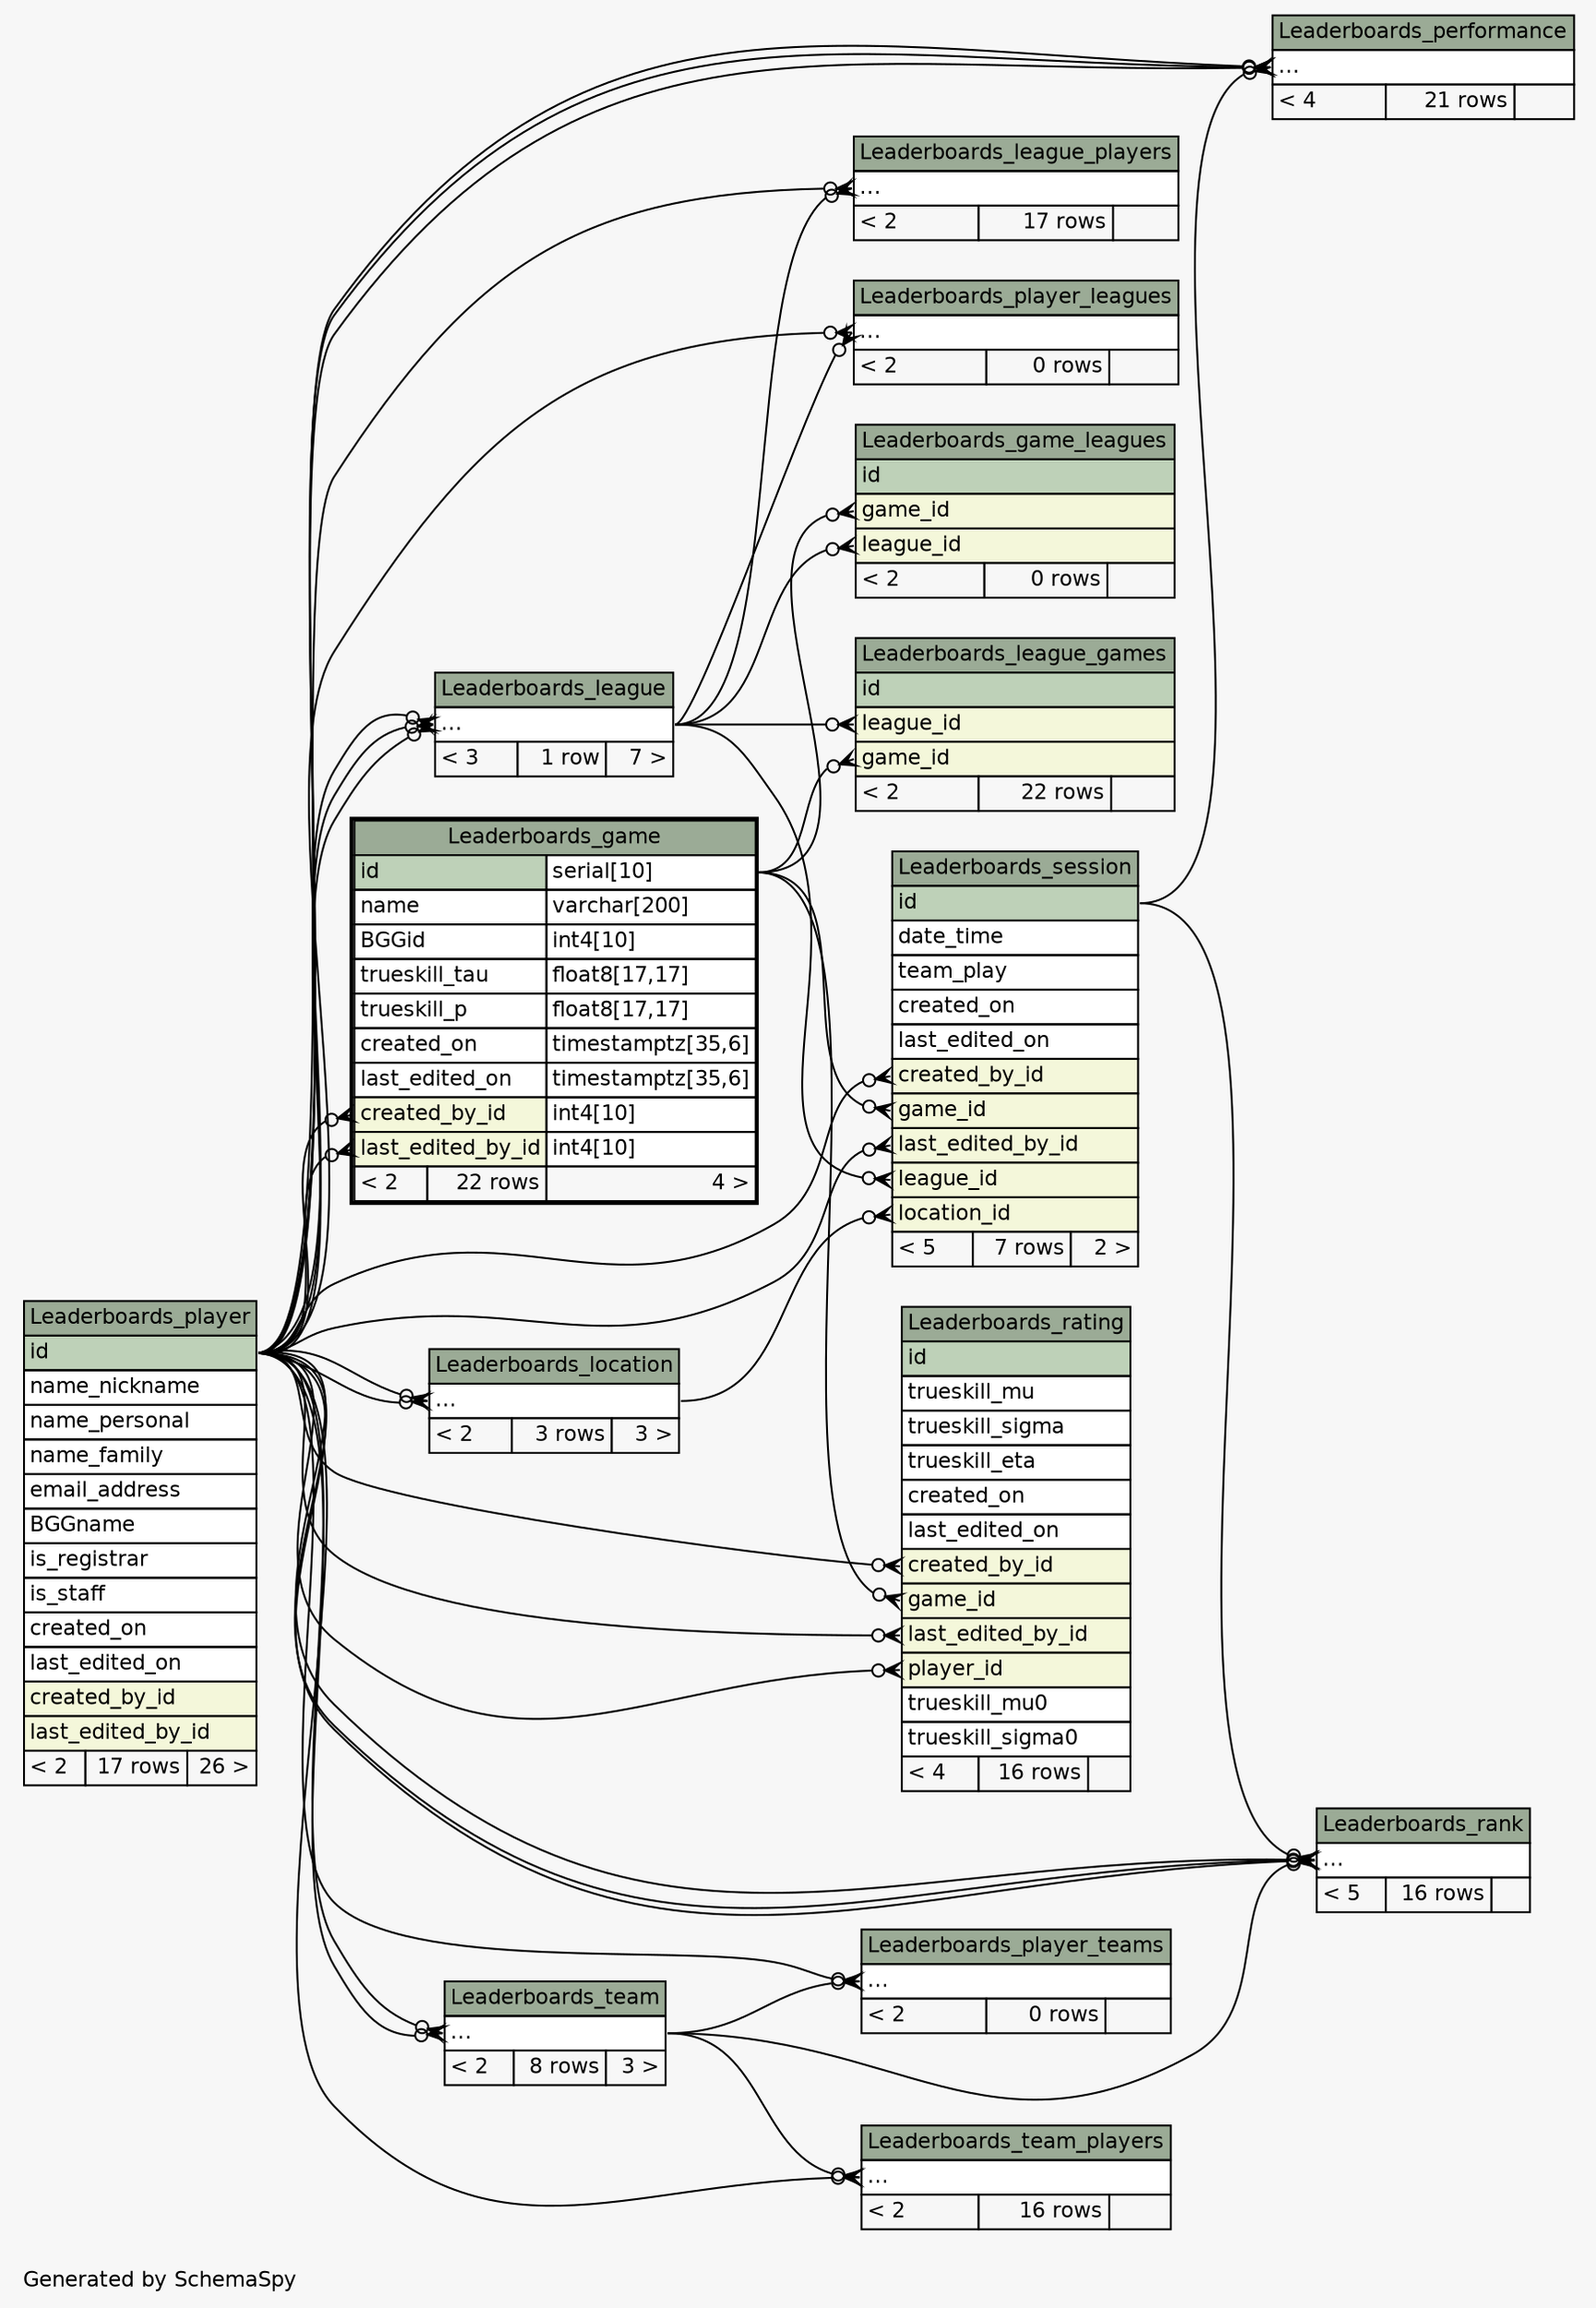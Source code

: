 // dot 2.38.0 on Linux 4.4.0-38-generic
// SchemaSpy rev 590
digraph "twoDegreesRelationshipsDiagram" {
  graph [
    rankdir="RL"
    bgcolor="#f7f7f7"
    label="\nGenerated by SchemaSpy"
    labeljust="l"
    nodesep="0.18"
    ranksep="0.46"
    fontname="Helvetica"
    fontsize="11"
  ];
  node [
    fontname="Helvetica"
    fontsize="11"
    shape="plaintext"
  ];
  edge [
    arrowsize="0.8"
  ];
  "Leaderboards_game":"created_by_id":w -> "Leaderboards_player":"id":e [arrowhead=none dir=back arrowtail=crowodot];
  "Leaderboards_game":"last_edited_by_id":w -> "Leaderboards_player":"id":e [arrowhead=none dir=back arrowtail=crowodot];
  "Leaderboards_game_leagues":"game_id":w -> "Leaderboards_game":"id.type":e [arrowhead=none dir=back arrowtail=crowodot];
  "Leaderboards_game_leagues":"league_id":w -> "Leaderboards_league":"elipses":e [arrowhead=none dir=back arrowtail=crowodot];
  "Leaderboards_league":"elipses":w -> "Leaderboards_player":"id":e [arrowhead=none dir=back arrowtail=crowodot];
  "Leaderboards_league":"elipses":w -> "Leaderboards_player":"id":e [arrowhead=none dir=back arrowtail=crowodot];
  "Leaderboards_league":"elipses":w -> "Leaderboards_player":"id":e [arrowhead=none dir=back arrowtail=crowodot];
  "Leaderboards_league_games":"game_id":w -> "Leaderboards_game":"id.type":e [arrowhead=none dir=back arrowtail=crowodot];
  "Leaderboards_league_games":"league_id":w -> "Leaderboards_league":"elipses":e [arrowhead=none dir=back arrowtail=crowodot];
  "Leaderboards_league_players":"elipses":w -> "Leaderboards_league":"elipses":e [arrowhead=none dir=back arrowtail=crowodot];
  "Leaderboards_league_players":"elipses":w -> "Leaderboards_player":"id":e [arrowhead=none dir=back arrowtail=crowodot];
  "Leaderboards_location":"elipses":w -> "Leaderboards_player":"id":e [arrowhead=none dir=back arrowtail=crowodot];
  "Leaderboards_location":"elipses":w -> "Leaderboards_player":"id":e [arrowhead=none dir=back arrowtail=crowodot];
  "Leaderboards_performance":"elipses":w -> "Leaderboards_player":"id":e [arrowhead=none dir=back arrowtail=crowodot];
  "Leaderboards_performance":"elipses":w -> "Leaderboards_player":"id":e [arrowhead=none dir=back arrowtail=crowodot];
  "Leaderboards_performance":"elipses":w -> "Leaderboards_player":"id":e [arrowhead=none dir=back arrowtail=crowodot];
  "Leaderboards_performance":"elipses":w -> "Leaderboards_session":"id":e [arrowhead=none dir=back arrowtail=crowodot];
  "Leaderboards_player_leagues":"elipses":w -> "Leaderboards_league":"elipses":e [arrowhead=none dir=back arrowtail=crowodot];
  "Leaderboards_player_leagues":"elipses":w -> "Leaderboards_player":"id":e [arrowhead=none dir=back arrowtail=crowodot];
  "Leaderboards_player_teams":"elipses":w -> "Leaderboards_player":"id":e [arrowhead=none dir=back arrowtail=crowodot];
  "Leaderboards_player_teams":"elipses":w -> "Leaderboards_team":"elipses":e [arrowhead=none dir=back arrowtail=crowodot];
  "Leaderboards_rank":"elipses":w -> "Leaderboards_player":"id":e [arrowhead=none dir=back arrowtail=crowodot];
  "Leaderboards_rank":"elipses":w -> "Leaderboards_player":"id":e [arrowhead=none dir=back arrowtail=crowodot];
  "Leaderboards_rank":"elipses":w -> "Leaderboards_player":"id":e [arrowhead=none dir=back arrowtail=crowodot];
  "Leaderboards_rank":"elipses":w -> "Leaderboards_session":"id":e [arrowhead=none dir=back arrowtail=crowodot];
  "Leaderboards_rank":"elipses":w -> "Leaderboards_team":"elipses":e [arrowhead=none dir=back arrowtail=crowodot];
  "Leaderboards_rating":"created_by_id":w -> "Leaderboards_player":"id":e [arrowhead=none dir=back arrowtail=crowodot];
  "Leaderboards_rating":"game_id":w -> "Leaderboards_game":"id.type":e [arrowhead=none dir=back arrowtail=crowodot];
  "Leaderboards_rating":"last_edited_by_id":w -> "Leaderboards_player":"id":e [arrowhead=none dir=back arrowtail=crowodot];
  "Leaderboards_rating":"player_id":w -> "Leaderboards_player":"id":e [arrowhead=none dir=back arrowtail=crowodot];
  "Leaderboards_session":"created_by_id":w -> "Leaderboards_player":"id":e [arrowhead=none dir=back arrowtail=crowodot];
  "Leaderboards_session":"game_id":w -> "Leaderboards_game":"id.type":e [arrowhead=none dir=back arrowtail=crowodot];
  "Leaderboards_session":"last_edited_by_id":w -> "Leaderboards_player":"id":e [arrowhead=none dir=back arrowtail=crowodot];
  "Leaderboards_session":"league_id":w -> "Leaderboards_league":"elipses":e [arrowhead=none dir=back arrowtail=crowodot];
  "Leaderboards_session":"location_id":w -> "Leaderboards_location":"elipses":e [arrowhead=none dir=back arrowtail=crowodot];
  "Leaderboards_team":"elipses":w -> "Leaderboards_player":"id":e [arrowhead=none dir=back arrowtail=crowodot];
  "Leaderboards_team":"elipses":w -> "Leaderboards_player":"id":e [arrowhead=none dir=back arrowtail=crowodot];
  "Leaderboards_team_players":"elipses":w -> "Leaderboards_player":"id":e [arrowhead=none dir=back arrowtail=crowodot];
  "Leaderboards_team_players":"elipses":w -> "Leaderboards_team":"elipses":e [arrowhead=none dir=back arrowtail=crowodot];
  "Leaderboards_game" [
    label=<
    <TABLE BORDER="2" CELLBORDER="1" CELLSPACING="0" BGCOLOR="#ffffff">
      <TR><TD COLSPAN="3" BGCOLOR="#9bab96" ALIGN="CENTER">Leaderboards_game</TD></TR>
      <TR><TD PORT="id" COLSPAN="2" BGCOLOR="#bed1b8" ALIGN="LEFT">id</TD><TD PORT="id.type" ALIGN="LEFT">serial[10]</TD></TR>
      <TR><TD PORT="name" COLSPAN="2" ALIGN="LEFT">name</TD><TD PORT="name.type" ALIGN="LEFT">varchar[200]</TD></TR>
      <TR><TD PORT="BGGid" COLSPAN="2" ALIGN="LEFT">BGGid</TD><TD PORT="BGGid.type" ALIGN="LEFT">int4[10]</TD></TR>
      <TR><TD PORT="trueskill_tau" COLSPAN="2" ALIGN="LEFT">trueskill_tau</TD><TD PORT="trueskill_tau.type" ALIGN="LEFT">float8[17,17]</TD></TR>
      <TR><TD PORT="trueskill_p" COLSPAN="2" ALIGN="LEFT">trueskill_p</TD><TD PORT="trueskill_p.type" ALIGN="LEFT">float8[17,17]</TD></TR>
      <TR><TD PORT="created_on" COLSPAN="2" ALIGN="LEFT">created_on</TD><TD PORT="created_on.type" ALIGN="LEFT">timestamptz[35,6]</TD></TR>
      <TR><TD PORT="last_edited_on" COLSPAN="2" ALIGN="LEFT">last_edited_on</TD><TD PORT="last_edited_on.type" ALIGN="LEFT">timestamptz[35,6]</TD></TR>
      <TR><TD PORT="created_by_id" COLSPAN="2" BGCOLOR="#f4f7da" ALIGN="LEFT">created_by_id</TD><TD PORT="created_by_id.type" ALIGN="LEFT">int4[10]</TD></TR>
      <TR><TD PORT="last_edited_by_id" COLSPAN="2" BGCOLOR="#f4f7da" ALIGN="LEFT">last_edited_by_id</TD><TD PORT="last_edited_by_id.type" ALIGN="LEFT">int4[10]</TD></TR>
      <TR><TD ALIGN="LEFT" BGCOLOR="#f7f7f7">&lt; 2</TD><TD ALIGN="RIGHT" BGCOLOR="#f7f7f7">22 rows</TD><TD ALIGN="RIGHT" BGCOLOR="#f7f7f7">4 &gt;</TD></TR>
    </TABLE>>
    URL="Leaderboards_game.html"
    tooltip="Leaderboards_game"
  ];
  "Leaderboards_game_leagues" [
    label=<
    <TABLE BORDER="0" CELLBORDER="1" CELLSPACING="0" BGCOLOR="#ffffff">
      <TR><TD COLSPAN="3" BGCOLOR="#9bab96" ALIGN="CENTER">Leaderboards_game_leagues</TD></TR>
      <TR><TD PORT="id" COLSPAN="3" BGCOLOR="#bed1b8" ALIGN="LEFT">id</TD></TR>
      <TR><TD PORT="game_id" COLSPAN="3" BGCOLOR="#f4f7da" ALIGN="LEFT">game_id</TD></TR>
      <TR><TD PORT="league_id" COLSPAN="3" BGCOLOR="#f4f7da" ALIGN="LEFT">league_id</TD></TR>
      <TR><TD ALIGN="LEFT" BGCOLOR="#f7f7f7">&lt; 2</TD><TD ALIGN="RIGHT" BGCOLOR="#f7f7f7">0 rows</TD><TD ALIGN="RIGHT" BGCOLOR="#f7f7f7">  </TD></TR>
    </TABLE>>
    URL="Leaderboards_game_leagues.html"
    tooltip="Leaderboards_game_leagues"
  ];
  "Leaderboards_league" [
    label=<
    <TABLE BORDER="0" CELLBORDER="1" CELLSPACING="0" BGCOLOR="#ffffff">
      <TR><TD COLSPAN="3" BGCOLOR="#9bab96" ALIGN="CENTER">Leaderboards_league</TD></TR>
      <TR><TD PORT="elipses" COLSPAN="3" ALIGN="LEFT">...</TD></TR>
      <TR><TD ALIGN="LEFT" BGCOLOR="#f7f7f7">&lt; 3</TD><TD ALIGN="RIGHT" BGCOLOR="#f7f7f7">1 row</TD><TD ALIGN="RIGHT" BGCOLOR="#f7f7f7">7 &gt;</TD></TR>
    </TABLE>>
    URL="Leaderboards_league.html"
    tooltip="Leaderboards_league"
  ];
  "Leaderboards_league_games" [
    label=<
    <TABLE BORDER="0" CELLBORDER="1" CELLSPACING="0" BGCOLOR="#ffffff">
      <TR><TD COLSPAN="3" BGCOLOR="#9bab96" ALIGN="CENTER">Leaderboards_league_games</TD></TR>
      <TR><TD PORT="id" COLSPAN="3" BGCOLOR="#bed1b8" ALIGN="LEFT">id</TD></TR>
      <TR><TD PORT="league_id" COLSPAN="3" BGCOLOR="#f4f7da" ALIGN="LEFT">league_id</TD></TR>
      <TR><TD PORT="game_id" COLSPAN="3" BGCOLOR="#f4f7da" ALIGN="LEFT">game_id</TD></TR>
      <TR><TD ALIGN="LEFT" BGCOLOR="#f7f7f7">&lt; 2</TD><TD ALIGN="RIGHT" BGCOLOR="#f7f7f7">22 rows</TD><TD ALIGN="RIGHT" BGCOLOR="#f7f7f7">  </TD></TR>
    </TABLE>>
    URL="Leaderboards_league_games.html"
    tooltip="Leaderboards_league_games"
  ];
  "Leaderboards_league_players" [
    label=<
    <TABLE BORDER="0" CELLBORDER="1" CELLSPACING="0" BGCOLOR="#ffffff">
      <TR><TD COLSPAN="3" BGCOLOR="#9bab96" ALIGN="CENTER">Leaderboards_league_players</TD></TR>
      <TR><TD PORT="elipses" COLSPAN="3" ALIGN="LEFT">...</TD></TR>
      <TR><TD ALIGN="LEFT" BGCOLOR="#f7f7f7">&lt; 2</TD><TD ALIGN="RIGHT" BGCOLOR="#f7f7f7">17 rows</TD><TD ALIGN="RIGHT" BGCOLOR="#f7f7f7">  </TD></TR>
    </TABLE>>
    URL="Leaderboards_league_players.html"
    tooltip="Leaderboards_league_players"
  ];
  "Leaderboards_location" [
    label=<
    <TABLE BORDER="0" CELLBORDER="1" CELLSPACING="0" BGCOLOR="#ffffff">
      <TR><TD COLSPAN="3" BGCOLOR="#9bab96" ALIGN="CENTER">Leaderboards_location</TD></TR>
      <TR><TD PORT="elipses" COLSPAN="3" ALIGN="LEFT">...</TD></TR>
      <TR><TD ALIGN="LEFT" BGCOLOR="#f7f7f7">&lt; 2</TD><TD ALIGN="RIGHT" BGCOLOR="#f7f7f7">3 rows</TD><TD ALIGN="RIGHT" BGCOLOR="#f7f7f7">3 &gt;</TD></TR>
    </TABLE>>
    URL="Leaderboards_location.html"
    tooltip="Leaderboards_location"
  ];
  "Leaderboards_performance" [
    label=<
    <TABLE BORDER="0" CELLBORDER="1" CELLSPACING="0" BGCOLOR="#ffffff">
      <TR><TD COLSPAN="3" BGCOLOR="#9bab96" ALIGN="CENTER">Leaderboards_performance</TD></TR>
      <TR><TD PORT="elipses" COLSPAN="3" ALIGN="LEFT">...</TD></TR>
      <TR><TD ALIGN="LEFT" BGCOLOR="#f7f7f7">&lt; 4</TD><TD ALIGN="RIGHT" BGCOLOR="#f7f7f7">21 rows</TD><TD ALIGN="RIGHT" BGCOLOR="#f7f7f7">  </TD></TR>
    </TABLE>>
    URL="Leaderboards_performance.html"
    tooltip="Leaderboards_performance"
  ];
  "Leaderboards_player" [
    label=<
    <TABLE BORDER="0" CELLBORDER="1" CELLSPACING="0" BGCOLOR="#ffffff">
      <TR><TD COLSPAN="3" BGCOLOR="#9bab96" ALIGN="CENTER">Leaderboards_player</TD></TR>
      <TR><TD PORT="id" COLSPAN="3" BGCOLOR="#bed1b8" ALIGN="LEFT">id</TD></TR>
      <TR><TD PORT="name_nickname" COLSPAN="3" ALIGN="LEFT">name_nickname</TD></TR>
      <TR><TD PORT="name_personal" COLSPAN="3" ALIGN="LEFT">name_personal</TD></TR>
      <TR><TD PORT="name_family" COLSPAN="3" ALIGN="LEFT">name_family</TD></TR>
      <TR><TD PORT="email_address" COLSPAN="3" ALIGN="LEFT">email_address</TD></TR>
      <TR><TD PORT="BGGname" COLSPAN="3" ALIGN="LEFT">BGGname</TD></TR>
      <TR><TD PORT="is_registrar" COLSPAN="3" ALIGN="LEFT">is_registrar</TD></TR>
      <TR><TD PORT="is_staff" COLSPAN="3" ALIGN="LEFT">is_staff</TD></TR>
      <TR><TD PORT="created_on" COLSPAN="3" ALIGN="LEFT">created_on</TD></TR>
      <TR><TD PORT="last_edited_on" COLSPAN="3" ALIGN="LEFT">last_edited_on</TD></TR>
      <TR><TD PORT="created_by_id" COLSPAN="3" BGCOLOR="#f4f7da" ALIGN="LEFT">created_by_id</TD></TR>
      <TR><TD PORT="last_edited_by_id" COLSPAN="3" BGCOLOR="#f4f7da" ALIGN="LEFT">last_edited_by_id</TD></TR>
      <TR><TD ALIGN="LEFT" BGCOLOR="#f7f7f7">&lt; 2</TD><TD ALIGN="RIGHT" BGCOLOR="#f7f7f7">17 rows</TD><TD ALIGN="RIGHT" BGCOLOR="#f7f7f7">26 &gt;</TD></TR>
    </TABLE>>
    URL="Leaderboards_player.html"
    tooltip="Leaderboards_player"
  ];
  "Leaderboards_player_leagues" [
    label=<
    <TABLE BORDER="0" CELLBORDER="1" CELLSPACING="0" BGCOLOR="#ffffff">
      <TR><TD COLSPAN="3" BGCOLOR="#9bab96" ALIGN="CENTER">Leaderboards_player_leagues</TD></TR>
      <TR><TD PORT="elipses" COLSPAN="3" ALIGN="LEFT">...</TD></TR>
      <TR><TD ALIGN="LEFT" BGCOLOR="#f7f7f7">&lt; 2</TD><TD ALIGN="RIGHT" BGCOLOR="#f7f7f7">0 rows</TD><TD ALIGN="RIGHT" BGCOLOR="#f7f7f7">  </TD></TR>
    </TABLE>>
    URL="Leaderboards_player_leagues.html"
    tooltip="Leaderboards_player_leagues"
  ];
  "Leaderboards_player_teams" [
    label=<
    <TABLE BORDER="0" CELLBORDER="1" CELLSPACING="0" BGCOLOR="#ffffff">
      <TR><TD COLSPAN="3" BGCOLOR="#9bab96" ALIGN="CENTER">Leaderboards_player_teams</TD></TR>
      <TR><TD PORT="elipses" COLSPAN="3" ALIGN="LEFT">...</TD></TR>
      <TR><TD ALIGN="LEFT" BGCOLOR="#f7f7f7">&lt; 2</TD><TD ALIGN="RIGHT" BGCOLOR="#f7f7f7">0 rows</TD><TD ALIGN="RIGHT" BGCOLOR="#f7f7f7">  </TD></TR>
    </TABLE>>
    URL="Leaderboards_player_teams.html"
    tooltip="Leaderboards_player_teams"
  ];
  "Leaderboards_rank" [
    label=<
    <TABLE BORDER="0" CELLBORDER="1" CELLSPACING="0" BGCOLOR="#ffffff">
      <TR><TD COLSPAN="3" BGCOLOR="#9bab96" ALIGN="CENTER">Leaderboards_rank</TD></TR>
      <TR><TD PORT="elipses" COLSPAN="3" ALIGN="LEFT">...</TD></TR>
      <TR><TD ALIGN="LEFT" BGCOLOR="#f7f7f7">&lt; 5</TD><TD ALIGN="RIGHT" BGCOLOR="#f7f7f7">16 rows</TD><TD ALIGN="RIGHT" BGCOLOR="#f7f7f7">  </TD></TR>
    </TABLE>>
    URL="Leaderboards_rank.html"
    tooltip="Leaderboards_rank"
  ];
  "Leaderboards_rating" [
    label=<
    <TABLE BORDER="0" CELLBORDER="1" CELLSPACING="0" BGCOLOR="#ffffff">
      <TR><TD COLSPAN="3" BGCOLOR="#9bab96" ALIGN="CENTER">Leaderboards_rating</TD></TR>
      <TR><TD PORT="id" COLSPAN="3" BGCOLOR="#bed1b8" ALIGN="LEFT">id</TD></TR>
      <TR><TD PORT="trueskill_mu" COLSPAN="3" ALIGN="LEFT">trueskill_mu</TD></TR>
      <TR><TD PORT="trueskill_sigma" COLSPAN="3" ALIGN="LEFT">trueskill_sigma</TD></TR>
      <TR><TD PORT="trueskill_eta" COLSPAN="3" ALIGN="LEFT">trueskill_eta</TD></TR>
      <TR><TD PORT="created_on" COLSPAN="3" ALIGN="LEFT">created_on</TD></TR>
      <TR><TD PORT="last_edited_on" COLSPAN="3" ALIGN="LEFT">last_edited_on</TD></TR>
      <TR><TD PORT="created_by_id" COLSPAN="3" BGCOLOR="#f4f7da" ALIGN="LEFT">created_by_id</TD></TR>
      <TR><TD PORT="game_id" COLSPAN="3" BGCOLOR="#f4f7da" ALIGN="LEFT">game_id</TD></TR>
      <TR><TD PORT="last_edited_by_id" COLSPAN="3" BGCOLOR="#f4f7da" ALIGN="LEFT">last_edited_by_id</TD></TR>
      <TR><TD PORT="player_id" COLSPAN="3" BGCOLOR="#f4f7da" ALIGN="LEFT">player_id</TD></TR>
      <TR><TD PORT="trueskill_mu0" COLSPAN="3" ALIGN="LEFT">trueskill_mu0</TD></TR>
      <TR><TD PORT="trueskill_sigma0" COLSPAN="3" ALIGN="LEFT">trueskill_sigma0</TD></TR>
      <TR><TD ALIGN="LEFT" BGCOLOR="#f7f7f7">&lt; 4</TD><TD ALIGN="RIGHT" BGCOLOR="#f7f7f7">16 rows</TD><TD ALIGN="RIGHT" BGCOLOR="#f7f7f7">  </TD></TR>
    </TABLE>>
    URL="Leaderboards_rating.html"
    tooltip="Leaderboards_rating"
  ];
  "Leaderboards_session" [
    label=<
    <TABLE BORDER="0" CELLBORDER="1" CELLSPACING="0" BGCOLOR="#ffffff">
      <TR><TD COLSPAN="3" BGCOLOR="#9bab96" ALIGN="CENTER">Leaderboards_session</TD></TR>
      <TR><TD PORT="id" COLSPAN="3" BGCOLOR="#bed1b8" ALIGN="LEFT">id</TD></TR>
      <TR><TD PORT="date_time" COLSPAN="3" ALIGN="LEFT">date_time</TD></TR>
      <TR><TD PORT="team_play" COLSPAN="3" ALIGN="LEFT">team_play</TD></TR>
      <TR><TD PORT="created_on" COLSPAN="3" ALIGN="LEFT">created_on</TD></TR>
      <TR><TD PORT="last_edited_on" COLSPAN="3" ALIGN="LEFT">last_edited_on</TD></TR>
      <TR><TD PORT="created_by_id" COLSPAN="3" BGCOLOR="#f4f7da" ALIGN="LEFT">created_by_id</TD></TR>
      <TR><TD PORT="game_id" COLSPAN="3" BGCOLOR="#f4f7da" ALIGN="LEFT">game_id</TD></TR>
      <TR><TD PORT="last_edited_by_id" COLSPAN="3" BGCOLOR="#f4f7da" ALIGN="LEFT">last_edited_by_id</TD></TR>
      <TR><TD PORT="league_id" COLSPAN="3" BGCOLOR="#f4f7da" ALIGN="LEFT">league_id</TD></TR>
      <TR><TD PORT="location_id" COLSPAN="3" BGCOLOR="#f4f7da" ALIGN="LEFT">location_id</TD></TR>
      <TR><TD ALIGN="LEFT" BGCOLOR="#f7f7f7">&lt; 5</TD><TD ALIGN="RIGHT" BGCOLOR="#f7f7f7">7 rows</TD><TD ALIGN="RIGHT" BGCOLOR="#f7f7f7">2 &gt;</TD></TR>
    </TABLE>>
    URL="Leaderboards_session.html"
    tooltip="Leaderboards_session"
  ];
  "Leaderboards_team" [
    label=<
    <TABLE BORDER="0" CELLBORDER="1" CELLSPACING="0" BGCOLOR="#ffffff">
      <TR><TD COLSPAN="3" BGCOLOR="#9bab96" ALIGN="CENTER">Leaderboards_team</TD></TR>
      <TR><TD PORT="elipses" COLSPAN="3" ALIGN="LEFT">...</TD></TR>
      <TR><TD ALIGN="LEFT" BGCOLOR="#f7f7f7">&lt; 2</TD><TD ALIGN="RIGHT" BGCOLOR="#f7f7f7">8 rows</TD><TD ALIGN="RIGHT" BGCOLOR="#f7f7f7">3 &gt;</TD></TR>
    </TABLE>>
    URL="Leaderboards_team.html"
    tooltip="Leaderboards_team"
  ];
  "Leaderboards_team_players" [
    label=<
    <TABLE BORDER="0" CELLBORDER="1" CELLSPACING="0" BGCOLOR="#ffffff">
      <TR><TD COLSPAN="3" BGCOLOR="#9bab96" ALIGN="CENTER">Leaderboards_team_players</TD></TR>
      <TR><TD PORT="elipses" COLSPAN="3" ALIGN="LEFT">...</TD></TR>
      <TR><TD ALIGN="LEFT" BGCOLOR="#f7f7f7">&lt; 2</TD><TD ALIGN="RIGHT" BGCOLOR="#f7f7f7">16 rows</TD><TD ALIGN="RIGHT" BGCOLOR="#f7f7f7">  </TD></TR>
    </TABLE>>
    URL="Leaderboards_team_players.html"
    tooltip="Leaderboards_team_players"
  ];
}

